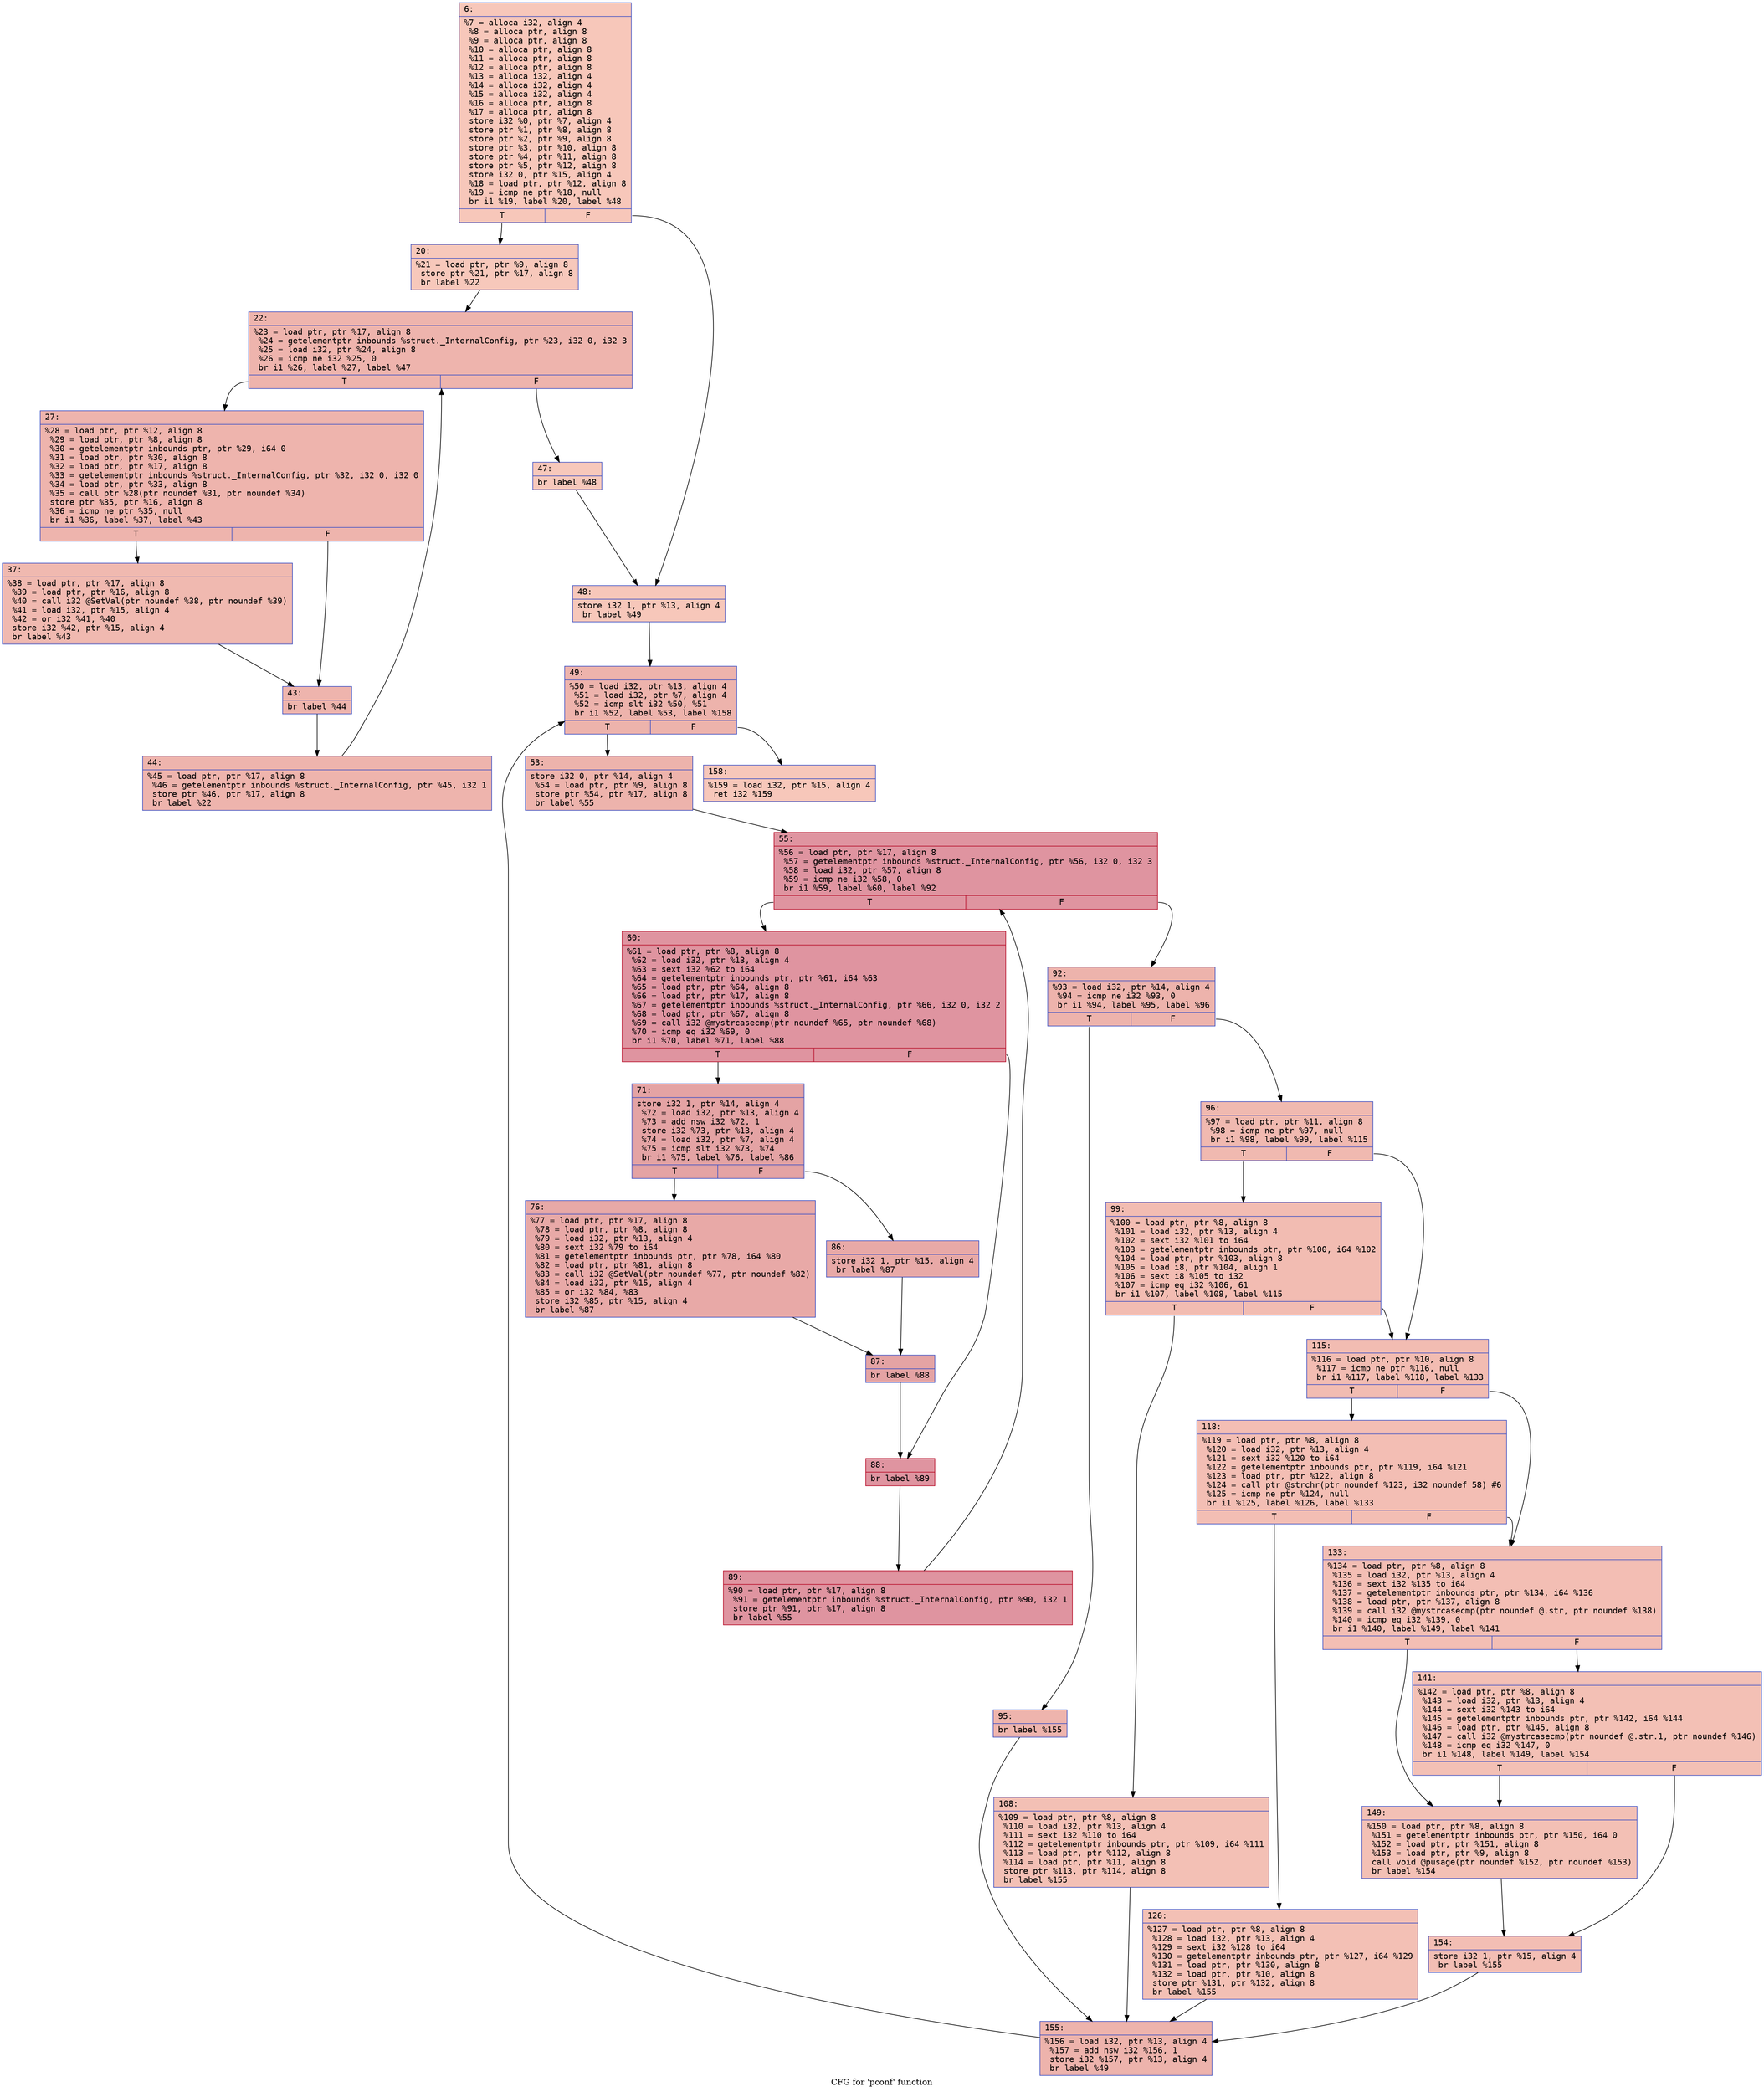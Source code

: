 digraph "CFG for 'pconf' function" {
	label="CFG for 'pconf' function";

	Node0x600003f16170 [shape=record,color="#3d50c3ff", style=filled, fillcolor="#ec7f6370" fontname="Courier",label="{6:\l|  %7 = alloca i32, align 4\l  %8 = alloca ptr, align 8\l  %9 = alloca ptr, align 8\l  %10 = alloca ptr, align 8\l  %11 = alloca ptr, align 8\l  %12 = alloca ptr, align 8\l  %13 = alloca i32, align 4\l  %14 = alloca i32, align 4\l  %15 = alloca i32, align 4\l  %16 = alloca ptr, align 8\l  %17 = alloca ptr, align 8\l  store i32 %0, ptr %7, align 4\l  store ptr %1, ptr %8, align 8\l  store ptr %2, ptr %9, align 8\l  store ptr %3, ptr %10, align 8\l  store ptr %4, ptr %11, align 8\l  store ptr %5, ptr %12, align 8\l  store i32 0, ptr %15, align 4\l  %18 = load ptr, ptr %12, align 8\l  %19 = icmp ne ptr %18, null\l  br i1 %19, label %20, label %48\l|{<s0>T|<s1>F}}"];
	Node0x600003f16170:s0 -> Node0x600003f161c0[tooltip="6 -> 20\nProbability 62.50%" ];
	Node0x600003f16170:s1 -> Node0x600003f163f0[tooltip="6 -> 48\nProbability 37.50%" ];
	Node0x600003f161c0 [shape=record,color="#3d50c3ff", style=filled, fillcolor="#ed836670" fontname="Courier",label="{20:\l|  %21 = load ptr, ptr %9, align 8\l  store ptr %21, ptr %17, align 8\l  br label %22\l}"];
	Node0x600003f161c0 -> Node0x600003f16210[tooltip="20 -> 22\nProbability 100.00%" ];
	Node0x600003f16210 [shape=record,color="#3d50c3ff", style=filled, fillcolor="#d8564670" fontname="Courier",label="{22:\l|  %23 = load ptr, ptr %17, align 8\l  %24 = getelementptr inbounds %struct._InternalConfig, ptr %23, i32 0, i32 3\l  %25 = load i32, ptr %24, align 8\l  %26 = icmp ne i32 %25, 0\l  br i1 %26, label %27, label %47\l|{<s0>T|<s1>F}}"];
	Node0x600003f16210:s0 -> Node0x600003f16260[tooltip="22 -> 27\nProbability 96.88%" ];
	Node0x600003f16210:s1 -> Node0x600003f163a0[tooltip="22 -> 47\nProbability 3.12%" ];
	Node0x600003f16260 [shape=record,color="#3d50c3ff", style=filled, fillcolor="#d8564670" fontname="Courier",label="{27:\l|  %28 = load ptr, ptr %12, align 8\l  %29 = load ptr, ptr %8, align 8\l  %30 = getelementptr inbounds ptr, ptr %29, i64 0\l  %31 = load ptr, ptr %30, align 8\l  %32 = load ptr, ptr %17, align 8\l  %33 = getelementptr inbounds %struct._InternalConfig, ptr %32, i32 0, i32 0\l  %34 = load ptr, ptr %33, align 8\l  %35 = call ptr %28(ptr noundef %31, ptr noundef %34)\l  store ptr %35, ptr %16, align 8\l  %36 = icmp ne ptr %35, null\l  br i1 %36, label %37, label %43\l|{<s0>T|<s1>F}}"];
	Node0x600003f16260:s0 -> Node0x600003f162b0[tooltip="27 -> 37\nProbability 62.50%" ];
	Node0x600003f16260:s1 -> Node0x600003f16300[tooltip="27 -> 43\nProbability 37.50%" ];
	Node0x600003f162b0 [shape=record,color="#3d50c3ff", style=filled, fillcolor="#de614d70" fontname="Courier",label="{37:\l|  %38 = load ptr, ptr %17, align 8\l  %39 = load ptr, ptr %16, align 8\l  %40 = call i32 @SetVal(ptr noundef %38, ptr noundef %39)\l  %41 = load i32, ptr %15, align 4\l  %42 = or i32 %41, %40\l  store i32 %42, ptr %15, align 4\l  br label %43\l}"];
	Node0x600003f162b0 -> Node0x600003f16300[tooltip="37 -> 43\nProbability 100.00%" ];
	Node0x600003f16300 [shape=record,color="#3d50c3ff", style=filled, fillcolor="#d8564670" fontname="Courier",label="{43:\l|  br label %44\l}"];
	Node0x600003f16300 -> Node0x600003f16350[tooltip="43 -> 44\nProbability 100.00%" ];
	Node0x600003f16350 [shape=record,color="#3d50c3ff", style=filled, fillcolor="#d8564670" fontname="Courier",label="{44:\l|  %45 = load ptr, ptr %17, align 8\l  %46 = getelementptr inbounds %struct._InternalConfig, ptr %45, i32 1\l  store ptr %46, ptr %17, align 8\l  br label %22\l}"];
	Node0x600003f16350 -> Node0x600003f16210[tooltip="44 -> 22\nProbability 100.00%" ];
	Node0x600003f163a0 [shape=record,color="#3d50c3ff", style=filled, fillcolor="#ed836670" fontname="Courier",label="{47:\l|  br label %48\l}"];
	Node0x600003f163a0 -> Node0x600003f163f0[tooltip="47 -> 48\nProbability 100.00%" ];
	Node0x600003f163f0 [shape=record,color="#3d50c3ff", style=filled, fillcolor="#ec7f6370" fontname="Courier",label="{48:\l|  store i32 1, ptr %13, align 4\l  br label %49\l}"];
	Node0x600003f163f0 -> Node0x600003f16440[tooltip="48 -> 49\nProbability 100.00%" ];
	Node0x600003f16440 [shape=record,color="#3d50c3ff", style=filled, fillcolor="#d6524470" fontname="Courier",label="{49:\l|  %50 = load i32, ptr %13, align 4\l  %51 = load i32, ptr %7, align 4\l  %52 = icmp slt i32 %50, %51\l  br i1 %52, label %53, label %158\l|{<s0>T|<s1>F}}"];
	Node0x600003f16440:s0 -> Node0x600003f16490[tooltip="49 -> 53\nProbability 96.88%" ];
	Node0x600003f16440:s1 -> Node0x600003f16b70[tooltip="49 -> 158\nProbability 3.12%" ];
	Node0x600003f16490 [shape=record,color="#3d50c3ff", style=filled, fillcolor="#d6524470" fontname="Courier",label="{53:\l|  store i32 0, ptr %14, align 4\l  %54 = load ptr, ptr %9, align 8\l  store ptr %54, ptr %17, align 8\l  br label %55\l}"];
	Node0x600003f16490 -> Node0x600003f164e0[tooltip="53 -> 55\nProbability 100.00%" ];
	Node0x600003f164e0 [shape=record,color="#b70d28ff", style=filled, fillcolor="#b70d2870" fontname="Courier",label="{55:\l|  %56 = load ptr, ptr %17, align 8\l  %57 = getelementptr inbounds %struct._InternalConfig, ptr %56, i32 0, i32 3\l  %58 = load i32, ptr %57, align 8\l  %59 = icmp ne i32 %58, 0\l  br i1 %59, label %60, label %92\l|{<s0>T|<s1>F}}"];
	Node0x600003f164e0:s0 -> Node0x600003f16530[tooltip="55 -> 60\nProbability 96.88%" ];
	Node0x600003f164e0:s1 -> Node0x600003f16760[tooltip="55 -> 92\nProbability 3.12%" ];
	Node0x600003f16530 [shape=record,color="#b70d28ff", style=filled, fillcolor="#b70d2870" fontname="Courier",label="{60:\l|  %61 = load ptr, ptr %8, align 8\l  %62 = load i32, ptr %13, align 4\l  %63 = sext i32 %62 to i64\l  %64 = getelementptr inbounds ptr, ptr %61, i64 %63\l  %65 = load ptr, ptr %64, align 8\l  %66 = load ptr, ptr %17, align 8\l  %67 = getelementptr inbounds %struct._InternalConfig, ptr %66, i32 0, i32 2\l  %68 = load ptr, ptr %67, align 8\l  %69 = call i32 @mystrcasecmp(ptr noundef %65, ptr noundef %68)\l  %70 = icmp eq i32 %69, 0\l  br i1 %70, label %71, label %88\l|{<s0>T|<s1>F}}"];
	Node0x600003f16530:s0 -> Node0x600003f16580[tooltip="60 -> 71\nProbability 37.50%" ];
	Node0x600003f16530:s1 -> Node0x600003f166c0[tooltip="60 -> 88\nProbability 62.50%" ];
	Node0x600003f16580 [shape=record,color="#3d50c3ff", style=filled, fillcolor="#c32e3170" fontname="Courier",label="{71:\l|  store i32 1, ptr %14, align 4\l  %72 = load i32, ptr %13, align 4\l  %73 = add nsw i32 %72, 1\l  store i32 %73, ptr %13, align 4\l  %74 = load i32, ptr %7, align 4\l  %75 = icmp slt i32 %73, %74\l  br i1 %75, label %76, label %86\l|{<s0>T|<s1>F}}"];
	Node0x600003f16580:s0 -> Node0x600003f165d0[tooltip="71 -> 76\nProbability 50.00%" ];
	Node0x600003f16580:s1 -> Node0x600003f16620[tooltip="71 -> 86\nProbability 50.00%" ];
	Node0x600003f165d0 [shape=record,color="#3d50c3ff", style=filled, fillcolor="#ca3b3770" fontname="Courier",label="{76:\l|  %77 = load ptr, ptr %17, align 8\l  %78 = load ptr, ptr %8, align 8\l  %79 = load i32, ptr %13, align 4\l  %80 = sext i32 %79 to i64\l  %81 = getelementptr inbounds ptr, ptr %78, i64 %80\l  %82 = load ptr, ptr %81, align 8\l  %83 = call i32 @SetVal(ptr noundef %77, ptr noundef %82)\l  %84 = load i32, ptr %15, align 4\l  %85 = or i32 %84, %83\l  store i32 %85, ptr %15, align 4\l  br label %87\l}"];
	Node0x600003f165d0 -> Node0x600003f16670[tooltip="76 -> 87\nProbability 100.00%" ];
	Node0x600003f16620 [shape=record,color="#3d50c3ff", style=filled, fillcolor="#ca3b3770" fontname="Courier",label="{86:\l|  store i32 1, ptr %15, align 4\l  br label %87\l}"];
	Node0x600003f16620 -> Node0x600003f16670[tooltip="86 -> 87\nProbability 100.00%" ];
	Node0x600003f16670 [shape=record,color="#3d50c3ff", style=filled, fillcolor="#c32e3170" fontname="Courier",label="{87:\l|  br label %88\l}"];
	Node0x600003f16670 -> Node0x600003f166c0[tooltip="87 -> 88\nProbability 100.00%" ];
	Node0x600003f166c0 [shape=record,color="#b70d28ff", style=filled, fillcolor="#b70d2870" fontname="Courier",label="{88:\l|  br label %89\l}"];
	Node0x600003f166c0 -> Node0x600003f16710[tooltip="88 -> 89\nProbability 100.00%" ];
	Node0x600003f16710 [shape=record,color="#b70d28ff", style=filled, fillcolor="#b70d2870" fontname="Courier",label="{89:\l|  %90 = load ptr, ptr %17, align 8\l  %91 = getelementptr inbounds %struct._InternalConfig, ptr %90, i32 1\l  store ptr %91, ptr %17, align 8\l  br label %55\l}"];
	Node0x600003f16710 -> Node0x600003f164e0[tooltip="89 -> 55\nProbability 100.00%" ];
	Node0x600003f16760 [shape=record,color="#3d50c3ff", style=filled, fillcolor="#d6524470" fontname="Courier",label="{92:\l|  %93 = load i32, ptr %14, align 4\l  %94 = icmp ne i32 %93, 0\l  br i1 %94, label %95, label %96\l|{<s0>T|<s1>F}}"];
	Node0x600003f16760:s0 -> Node0x600003f167b0[tooltip="92 -> 95\nProbability 62.50%" ];
	Node0x600003f16760:s1 -> Node0x600003f16800[tooltip="92 -> 96\nProbability 37.50%" ];
	Node0x600003f167b0 [shape=record,color="#3d50c3ff", style=filled, fillcolor="#d8564670" fontname="Courier",label="{95:\l|  br label %155\l}"];
	Node0x600003f167b0 -> Node0x600003f16b20[tooltip="95 -> 155\nProbability 100.00%" ];
	Node0x600003f16800 [shape=record,color="#3d50c3ff", style=filled, fillcolor="#de614d70" fontname="Courier",label="{96:\l|  %97 = load ptr, ptr %11, align 8\l  %98 = icmp ne ptr %97, null\l  br i1 %98, label %99, label %115\l|{<s0>T|<s1>F}}"];
	Node0x600003f16800:s0 -> Node0x600003f16850[tooltip="96 -> 99\nProbability 62.50%" ];
	Node0x600003f16800:s1 -> Node0x600003f168f0[tooltip="96 -> 115\nProbability 37.50%" ];
	Node0x600003f16850 [shape=record,color="#3d50c3ff", style=filled, fillcolor="#e1675170" fontname="Courier",label="{99:\l|  %100 = load ptr, ptr %8, align 8\l  %101 = load i32, ptr %13, align 4\l  %102 = sext i32 %101 to i64\l  %103 = getelementptr inbounds ptr, ptr %100, i64 %102\l  %104 = load ptr, ptr %103, align 8\l  %105 = load i8, ptr %104, align 1\l  %106 = sext i8 %105 to i32\l  %107 = icmp eq i32 %106, 61\l  br i1 %107, label %108, label %115\l|{<s0>T|<s1>F}}"];
	Node0x600003f16850:s0 -> Node0x600003f168a0[tooltip="99 -> 108\nProbability 50.00%" ];
	Node0x600003f16850:s1 -> Node0x600003f168f0[tooltip="99 -> 115\nProbability 50.00%" ];
	Node0x600003f168a0 [shape=record,color="#3d50c3ff", style=filled, fillcolor="#e5705870" fontname="Courier",label="{108:\l|  %109 = load ptr, ptr %8, align 8\l  %110 = load i32, ptr %13, align 4\l  %111 = sext i32 %110 to i64\l  %112 = getelementptr inbounds ptr, ptr %109, i64 %111\l  %113 = load ptr, ptr %112, align 8\l  %114 = load ptr, ptr %11, align 8\l  store ptr %113, ptr %114, align 8\l  br label %155\l}"];
	Node0x600003f168a0 -> Node0x600003f16b20[tooltip="108 -> 155\nProbability 100.00%" ];
	Node0x600003f168f0 [shape=record,color="#3d50c3ff", style=filled, fillcolor="#e1675170" fontname="Courier",label="{115:\l|  %116 = load ptr, ptr %10, align 8\l  %117 = icmp ne ptr %116, null\l  br i1 %117, label %118, label %133\l|{<s0>T|<s1>F}}"];
	Node0x600003f168f0:s0 -> Node0x600003f16940[tooltip="115 -> 118\nProbability 62.50%" ];
	Node0x600003f168f0:s1 -> Node0x600003f169e0[tooltip="115 -> 133\nProbability 37.50%" ];
	Node0x600003f16940 [shape=record,color="#3d50c3ff", style=filled, fillcolor="#e36c5570" fontname="Courier",label="{118:\l|  %119 = load ptr, ptr %8, align 8\l  %120 = load i32, ptr %13, align 4\l  %121 = sext i32 %120 to i64\l  %122 = getelementptr inbounds ptr, ptr %119, i64 %121\l  %123 = load ptr, ptr %122, align 8\l  %124 = call ptr @strchr(ptr noundef %123, i32 noundef 58) #6\l  %125 = icmp ne ptr %124, null\l  br i1 %125, label %126, label %133\l|{<s0>T|<s1>F}}"];
	Node0x600003f16940:s0 -> Node0x600003f16990[tooltip="118 -> 126\nProbability 62.50%" ];
	Node0x600003f16940:s1 -> Node0x600003f169e0[tooltip="118 -> 133\nProbability 37.50%" ];
	Node0x600003f16990 [shape=record,color="#3d50c3ff", style=filled, fillcolor="#e5705870" fontname="Courier",label="{126:\l|  %127 = load ptr, ptr %8, align 8\l  %128 = load i32, ptr %13, align 4\l  %129 = sext i32 %128 to i64\l  %130 = getelementptr inbounds ptr, ptr %127, i64 %129\l  %131 = load ptr, ptr %130, align 8\l  %132 = load ptr, ptr %10, align 8\l  store ptr %131, ptr %132, align 8\l  br label %155\l}"];
	Node0x600003f16990 -> Node0x600003f16b20[tooltip="126 -> 155\nProbability 100.00%" ];
	Node0x600003f169e0 [shape=record,color="#3d50c3ff", style=filled, fillcolor="#e36c5570" fontname="Courier",label="{133:\l|  %134 = load ptr, ptr %8, align 8\l  %135 = load i32, ptr %13, align 4\l  %136 = sext i32 %135 to i64\l  %137 = getelementptr inbounds ptr, ptr %134, i64 %136\l  %138 = load ptr, ptr %137, align 8\l  %139 = call i32 @mystrcasecmp(ptr noundef @.str, ptr noundef %138)\l  %140 = icmp eq i32 %139, 0\l  br i1 %140, label %149, label %141\l|{<s0>T|<s1>F}}"];
	Node0x600003f169e0:s0 -> Node0x600003f16a80[tooltip="133 -> 149\nProbability 37.50%" ];
	Node0x600003f169e0:s1 -> Node0x600003f16a30[tooltip="133 -> 141\nProbability 62.50%" ];
	Node0x600003f16a30 [shape=record,color="#3d50c3ff", style=filled, fillcolor="#e5705870" fontname="Courier",label="{141:\l|  %142 = load ptr, ptr %8, align 8\l  %143 = load i32, ptr %13, align 4\l  %144 = sext i32 %143 to i64\l  %145 = getelementptr inbounds ptr, ptr %142, i64 %144\l  %146 = load ptr, ptr %145, align 8\l  %147 = call i32 @mystrcasecmp(ptr noundef @.str.1, ptr noundef %146)\l  %148 = icmp eq i32 %147, 0\l  br i1 %148, label %149, label %154\l|{<s0>T|<s1>F}}"];
	Node0x600003f16a30:s0 -> Node0x600003f16a80[tooltip="141 -> 149\nProbability 37.50%" ];
	Node0x600003f16a30:s1 -> Node0x600003f16ad0[tooltip="141 -> 154\nProbability 62.50%" ];
	Node0x600003f16a80 [shape=record,color="#3d50c3ff", style=filled, fillcolor="#e5705870" fontname="Courier",label="{149:\l|  %150 = load ptr, ptr %8, align 8\l  %151 = getelementptr inbounds ptr, ptr %150, i64 0\l  %152 = load ptr, ptr %151, align 8\l  %153 = load ptr, ptr %9, align 8\l  call void @pusage(ptr noundef %152, ptr noundef %153)\l  br label %154\l}"];
	Node0x600003f16a80 -> Node0x600003f16ad0[tooltip="149 -> 154\nProbability 100.00%" ];
	Node0x600003f16ad0 [shape=record,color="#3d50c3ff", style=filled, fillcolor="#e36c5570" fontname="Courier",label="{154:\l|  store i32 1, ptr %15, align 4\l  br label %155\l}"];
	Node0x600003f16ad0 -> Node0x600003f16b20[tooltip="154 -> 155\nProbability 100.00%" ];
	Node0x600003f16b20 [shape=record,color="#3d50c3ff", style=filled, fillcolor="#d6524470" fontname="Courier",label="{155:\l|  %156 = load i32, ptr %13, align 4\l  %157 = add nsw i32 %156, 1\l  store i32 %157, ptr %13, align 4\l  br label %49\l}"];
	Node0x600003f16b20 -> Node0x600003f16440[tooltip="155 -> 49\nProbability 100.00%" ];
	Node0x600003f16b70 [shape=record,color="#3d50c3ff", style=filled, fillcolor="#ec7f6370" fontname="Courier",label="{158:\l|  %159 = load i32, ptr %15, align 4\l  ret i32 %159\l}"];
}
